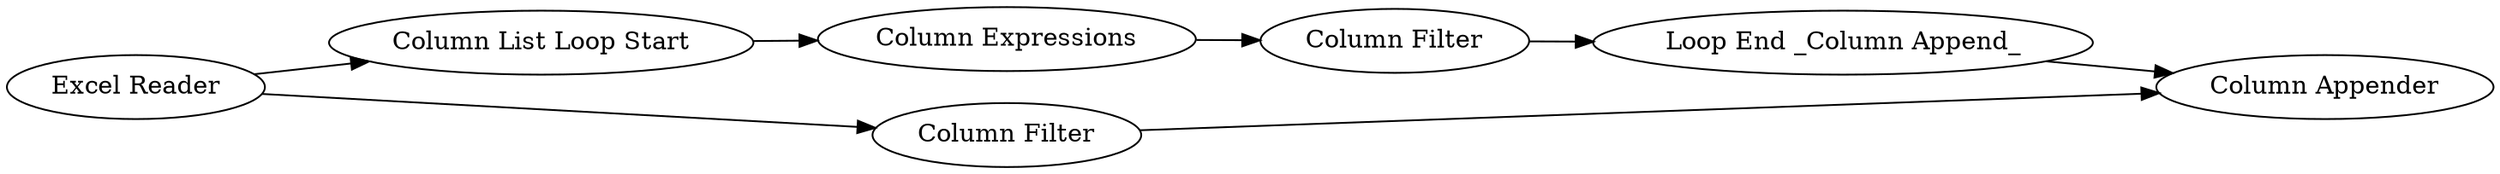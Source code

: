 digraph {
	1 [label="Excel Reader"]
	3 [label="Column List Loop Start"]
	4 [label="Loop End _Column Append_"]
	5 [label="Column Expressions"]
	6 [label="Column Filter"]
	7 [label="Column Filter"]
	8 [label="Column Appender"]
	1 -> 3
	1 -> 7
	3 -> 5
	4 -> 8
	5 -> 6
	6 -> 4
	7 -> 8
	rankdir=LR
}
